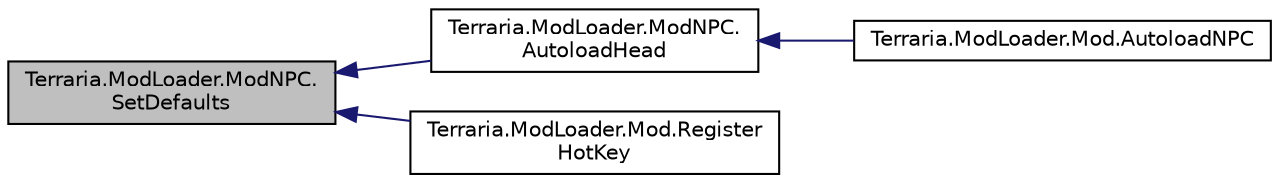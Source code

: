 digraph "Terraria.ModLoader.ModNPC.SetDefaults"
{
  edge [fontname="Helvetica",fontsize="10",labelfontname="Helvetica",labelfontsize="10"];
  node [fontname="Helvetica",fontsize="10",shape=record];
  rankdir="LR";
  Node96 [label="Terraria.ModLoader.ModNPC.\lSetDefaults",height=0.2,width=0.4,color="black", fillcolor="grey75", style="filled", fontcolor="black"];
  Node96 -> Node97 [dir="back",color="midnightblue",fontsize="10",style="solid",fontname="Helvetica"];
  Node97 [label="Terraria.ModLoader.ModNPC.\lAutoloadHead",height=0.2,width=0.4,color="black", fillcolor="white", style="filled",URL="$class_terraria_1_1_mod_loader_1_1_mod_n_p_c.html#aaf8303dd0a30d0ae359128e951374351"];
  Node97 -> Node98 [dir="back",color="midnightblue",fontsize="10",style="solid",fontname="Helvetica"];
  Node98 [label="Terraria.ModLoader.Mod.AutoloadNPC",height=0.2,width=0.4,color="black", fillcolor="white", style="filled",URL="$class_terraria_1_1_mod_loader_1_1_mod.html#ad77577c0eeaae460a0f0652b70897259"];
  Node96 -> Node99 [dir="back",color="midnightblue",fontsize="10",style="solid",fontname="Helvetica"];
  Node99 [label="Terraria.ModLoader.Mod.Register\lHotKey",height=0.2,width=0.4,color="black", fillcolor="white", style="filled",URL="$class_terraria_1_1_mod_loader_1_1_mod.html#ae2cf71401aac20a22858cff2d70c8e03"];
}
